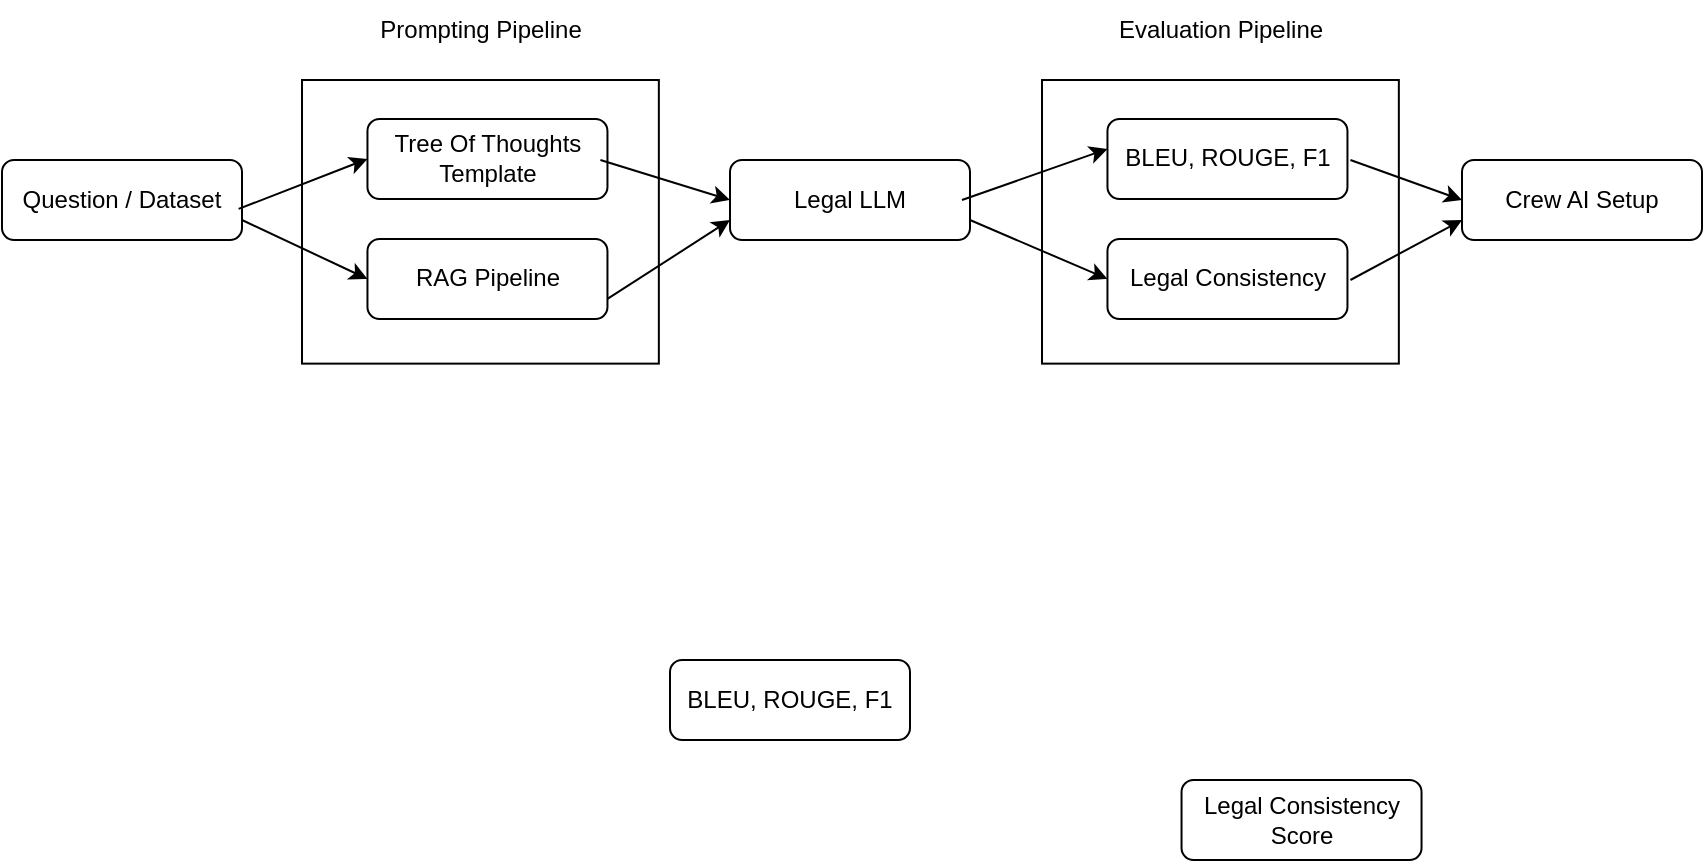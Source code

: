 <mxfile version="26.1.1">
  <diagram id="C5RBs43oDa-KdzZeNtuy" name="Page-1">
    <mxGraphModel dx="1290" dy="522" grid="0" gridSize="10" guides="1" tooltips="1" connect="1" arrows="1" fold="1" page="1" pageScale="1" pageWidth="1169" pageHeight="827" math="0" shadow="0">
      <root>
        <mxCell id="WIyWlLk6GJQsqaUBKTNV-0" />
        <mxCell id="WIyWlLk6GJQsqaUBKTNV-1" parent="WIyWlLk6GJQsqaUBKTNV-0" />
        <mxCell id="-wOX8Fh6m5rcmZlkLiU2-0" value="BLEU, ROUGE, F1" style="rounded=1;whiteSpace=wrap;html=1;fontSize=12;glass=0;strokeWidth=1;shadow=0;" vertex="1" parent="WIyWlLk6GJQsqaUBKTNV-1">
          <mxGeometry x="390" y="410" width="120" height="40" as="geometry" />
        </mxCell>
        <mxCell id="-wOX8Fh6m5rcmZlkLiU2-1" value="Legal Consistency Score" style="rounded=1;whiteSpace=wrap;html=1;fontSize=12;glass=0;strokeWidth=1;shadow=0;" vertex="1" parent="WIyWlLk6GJQsqaUBKTNV-1">
          <mxGeometry x="645.77" y="470" width="120" height="40" as="geometry" />
        </mxCell>
        <mxCell id="-wOX8Fh6m5rcmZlkLiU2-30" value="" style="group" vertex="1" connectable="0" parent="WIyWlLk6GJQsqaUBKTNV-1">
          <mxGeometry x="56" y="80" width="850" height="181.815" as="geometry" />
        </mxCell>
        <mxCell id="WIyWlLk6GJQsqaUBKTNV-3" value="Question / Dataset" style="rounded=1;whiteSpace=wrap;html=1;fontSize=12;glass=0;strokeWidth=1;shadow=0;" parent="-wOX8Fh6m5rcmZlkLiU2-30" vertex="1">
          <mxGeometry y="80" width="120" height="40" as="geometry" />
        </mxCell>
        <mxCell id="WIyWlLk6GJQsqaUBKTNV-11" value="Legal LLM" style="rounded=1;whiteSpace=wrap;html=1;fontSize=12;glass=0;strokeWidth=1;shadow=0;" parent="-wOX8Fh6m5rcmZlkLiU2-30" vertex="1">
          <mxGeometry x="364" y="80" width="120" height="40" as="geometry" />
        </mxCell>
        <mxCell id="-wOX8Fh6m5rcmZlkLiU2-2" value="Crew AI Setup" style="rounded=1;whiteSpace=wrap;html=1;fontSize=12;glass=0;strokeWidth=1;shadow=0;" vertex="1" parent="-wOX8Fh6m5rcmZlkLiU2-30">
          <mxGeometry x="730" y="80" width="120" height="40" as="geometry" />
        </mxCell>
        <mxCell id="-wOX8Fh6m5rcmZlkLiU2-7" value="" style="group" vertex="1" connectable="0" parent="-wOX8Fh6m5rcmZlkLiU2-30">
          <mxGeometry x="150.005" y="40.005" width="178.42" height="141.81" as="geometry" />
        </mxCell>
        <mxCell id="-wOX8Fh6m5rcmZlkLiU2-4" value="" style="rounded=0;whiteSpace=wrap;html=1;rotation=-90;" vertex="1" parent="-wOX8Fh6m5rcmZlkLiU2-7">
          <mxGeometry x="18.305" y="-18.305" width="141.81" height="178.42" as="geometry" />
        </mxCell>
        <mxCell id="WIyWlLk6GJQsqaUBKTNV-7" value="Tree Of Thoughts Template" style="rounded=1;whiteSpace=wrap;html=1;fontSize=12;glass=0;strokeWidth=1;shadow=0;" parent="-wOX8Fh6m5rcmZlkLiU2-7" vertex="1">
          <mxGeometry x="32.725" y="19.465" width="120" height="40" as="geometry" />
        </mxCell>
        <mxCell id="WIyWlLk6GJQsqaUBKTNV-12" value="RAG Pipeline" style="rounded=1;whiteSpace=wrap;html=1;fontSize=12;glass=0;strokeWidth=1;shadow=0;" parent="-wOX8Fh6m5rcmZlkLiU2-7" vertex="1">
          <mxGeometry x="32.725" y="79.465" width="120" height="40" as="geometry" />
        </mxCell>
        <mxCell id="-wOX8Fh6m5rcmZlkLiU2-19" value="" style="endArrow=classic;html=1;rounded=0;entryX=0;entryY=0.5;entryDx=0;entryDy=0;" edge="1" parent="-wOX8Fh6m5rcmZlkLiU2-7" target="WIyWlLk6GJQsqaUBKTNV-7">
          <mxGeometry width="50" height="50" relative="1" as="geometry">
            <mxPoint x="-31.695" y="64.465" as="sourcePoint" />
            <mxPoint x="18.305" y="14.465" as="targetPoint" />
          </mxGeometry>
        </mxCell>
        <mxCell id="-wOX8Fh6m5rcmZlkLiU2-24" value="" style="endArrow=classic;html=1;rounded=0;entryX=0;entryY=0.75;entryDx=0;entryDy=0;" edge="1" parent="-wOX8Fh6m5rcmZlkLiU2-7" target="WIyWlLk6GJQsqaUBKTNV-11">
          <mxGeometry width="50" height="50" relative="1" as="geometry">
            <mxPoint x="152.725" y="109.465" as="sourcePoint" />
            <mxPoint x="202.725" y="59.465" as="targetPoint" />
          </mxGeometry>
        </mxCell>
        <mxCell id="-wOX8Fh6m5rcmZlkLiU2-8" value="" style="group" vertex="1" connectable="0" parent="-wOX8Fh6m5rcmZlkLiU2-30">
          <mxGeometry x="520.005" y="40.005" width="178.42" height="141.81" as="geometry" />
        </mxCell>
        <mxCell id="-wOX8Fh6m5rcmZlkLiU2-9" value="" style="rounded=0;whiteSpace=wrap;html=1;rotation=-90;" vertex="1" parent="-wOX8Fh6m5rcmZlkLiU2-8">
          <mxGeometry x="18.305" y="-18.305" width="141.81" height="178.42" as="geometry" />
        </mxCell>
        <mxCell id="-wOX8Fh6m5rcmZlkLiU2-10" value="BLEU, ROUGE, F1" style="rounded=1;whiteSpace=wrap;html=1;fontSize=12;glass=0;strokeWidth=1;shadow=0;" vertex="1" parent="-wOX8Fh6m5rcmZlkLiU2-8">
          <mxGeometry x="32.725" y="19.465" width="120" height="40" as="geometry" />
        </mxCell>
        <mxCell id="-wOX8Fh6m5rcmZlkLiU2-11" value="Legal Consistency" style="rounded=1;whiteSpace=wrap;html=1;fontSize=12;glass=0;strokeWidth=1;shadow=0;" vertex="1" parent="-wOX8Fh6m5rcmZlkLiU2-8">
          <mxGeometry x="32.725" y="79.465" width="120" height="40" as="geometry" />
        </mxCell>
        <mxCell id="-wOX8Fh6m5rcmZlkLiU2-26" value="" style="endArrow=classic;html=1;rounded=0;entryX=0;entryY=0.5;entryDx=0;entryDy=0;" edge="1" parent="-wOX8Fh6m5rcmZlkLiU2-8">
          <mxGeometry width="50" height="50" relative="1" as="geometry">
            <mxPoint x="-40.005" y="59.995" as="sourcePoint" />
            <mxPoint x="32.725" y="34.465" as="targetPoint" />
          </mxGeometry>
        </mxCell>
        <mxCell id="-wOX8Fh6m5rcmZlkLiU2-12" value="Prompting Pipeline" style="text;html=1;align=center;verticalAlign=middle;resizable=0;points=[];autosize=1;strokeColor=none;fillColor=none;" vertex="1" parent="-wOX8Fh6m5rcmZlkLiU2-30">
          <mxGeometry x="179.21" width="120" height="30" as="geometry" />
        </mxCell>
        <mxCell id="-wOX8Fh6m5rcmZlkLiU2-13" value="Evaluation Pipeline" style="text;html=1;align=center;verticalAlign=middle;resizable=0;points=[];autosize=1;strokeColor=none;fillColor=none;" vertex="1" parent="-wOX8Fh6m5rcmZlkLiU2-30">
          <mxGeometry x="544.21" width="130" height="30" as="geometry" />
        </mxCell>
        <mxCell id="-wOX8Fh6m5rcmZlkLiU2-20" value="" style="endArrow=classic;html=1;rounded=0;entryX=0;entryY=0.5;entryDx=0;entryDy=0;exitX=1;exitY=0.75;exitDx=0;exitDy=0;" edge="1" parent="-wOX8Fh6m5rcmZlkLiU2-30" source="WIyWlLk6GJQsqaUBKTNV-3" target="WIyWlLk6GJQsqaUBKTNV-12">
          <mxGeometry width="50" height="50" relative="1" as="geometry">
            <mxPoint x="120" y="100" as="sourcePoint" />
            <mxPoint x="170" y="50" as="targetPoint" />
          </mxGeometry>
        </mxCell>
        <mxCell id="-wOX8Fh6m5rcmZlkLiU2-23" value="" style="endArrow=classic;html=1;rounded=0;entryX=0;entryY=0.5;entryDx=0;entryDy=0;" edge="1" parent="-wOX8Fh6m5rcmZlkLiU2-30" target="WIyWlLk6GJQsqaUBKTNV-11">
          <mxGeometry width="50" height="50" relative="1" as="geometry">
            <mxPoint x="299.21" y="80" as="sourcePoint" />
            <mxPoint x="349.21" y="30" as="targetPoint" />
          </mxGeometry>
        </mxCell>
        <mxCell id="-wOX8Fh6m5rcmZlkLiU2-27" value="" style="endArrow=classic;html=1;rounded=0;entryX=0;entryY=0.5;entryDx=0;entryDy=0;exitX=1;exitY=0.75;exitDx=0;exitDy=0;" edge="1" parent="-wOX8Fh6m5rcmZlkLiU2-30" source="WIyWlLk6GJQsqaUBKTNV-11" target="-wOX8Fh6m5rcmZlkLiU2-11">
          <mxGeometry width="50" height="50" relative="1" as="geometry">
            <mxPoint x="488.31" y="109.47" as="sourcePoint" />
            <mxPoint x="538.31" y="59.47" as="targetPoint" />
          </mxGeometry>
        </mxCell>
        <mxCell id="-wOX8Fh6m5rcmZlkLiU2-28" value="" style="endArrow=classic;html=1;rounded=0;entryX=0;entryY=0.5;entryDx=0;entryDy=0;" edge="1" parent="-wOX8Fh6m5rcmZlkLiU2-30" target="-wOX8Fh6m5rcmZlkLiU2-2">
          <mxGeometry width="50" height="50" relative="1" as="geometry">
            <mxPoint x="674.21" y="80" as="sourcePoint" />
            <mxPoint x="724.21" y="30" as="targetPoint" />
          </mxGeometry>
        </mxCell>
        <mxCell id="-wOX8Fh6m5rcmZlkLiU2-29" value="" style="endArrow=classic;html=1;rounded=0;entryX=0;entryY=0.75;entryDx=0;entryDy=0;" edge="1" parent="-wOX8Fh6m5rcmZlkLiU2-30" target="-wOX8Fh6m5rcmZlkLiU2-2">
          <mxGeometry width="50" height="50" relative="1" as="geometry">
            <mxPoint x="674.21" y="140" as="sourcePoint" />
            <mxPoint x="724.21" y="90" as="targetPoint" />
          </mxGeometry>
        </mxCell>
      </root>
    </mxGraphModel>
  </diagram>
</mxfile>
